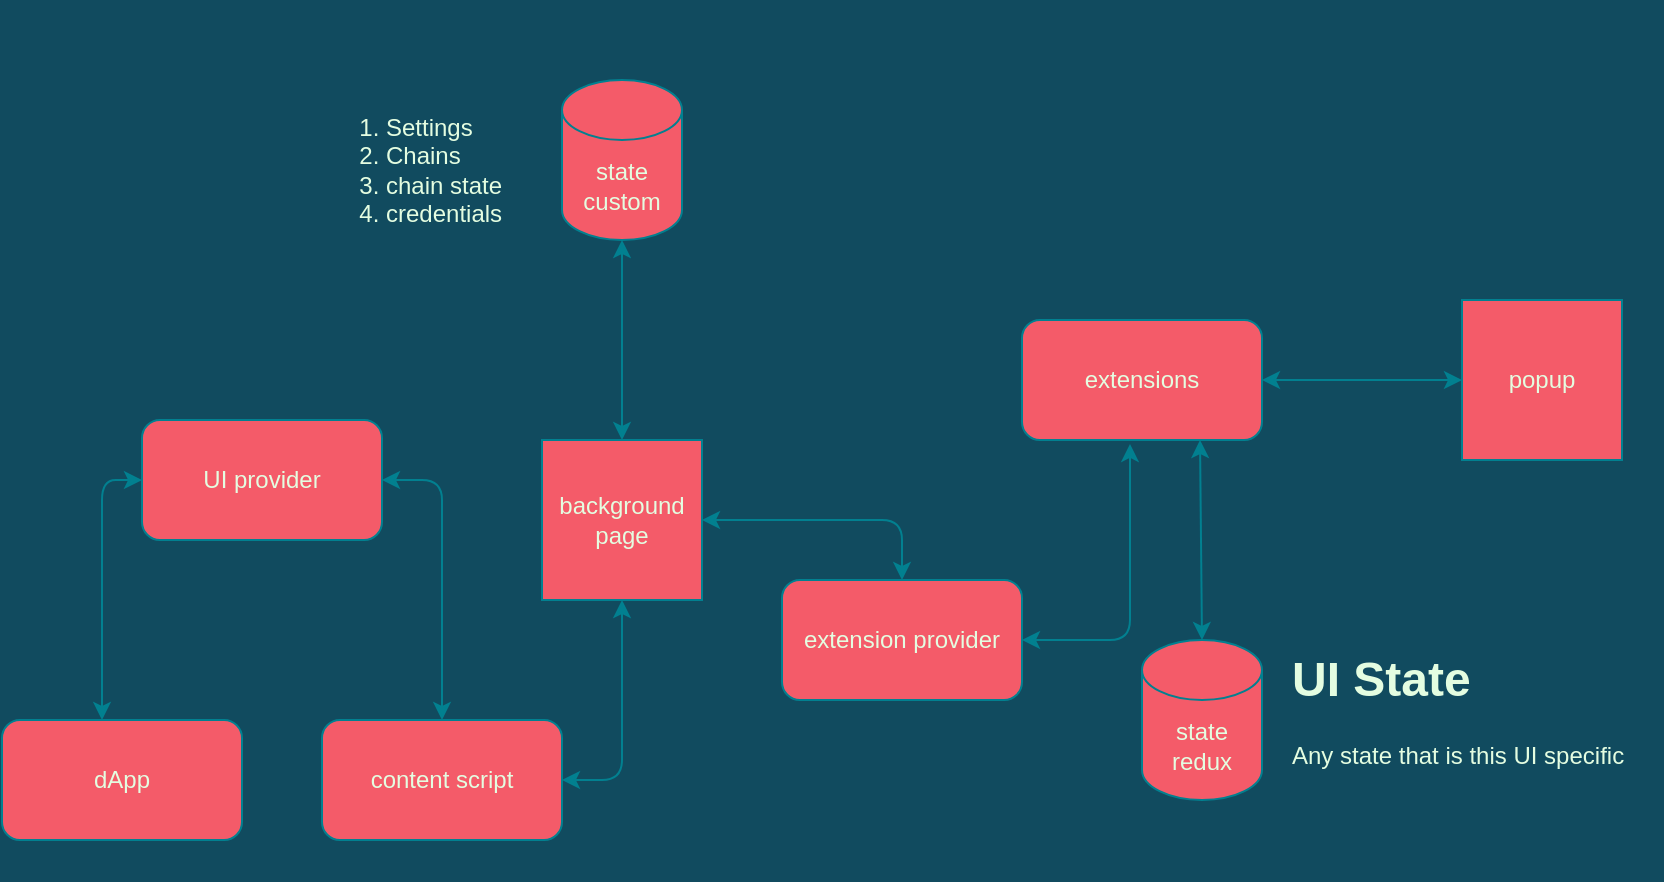 <mxfile>
    <diagram id="ub9_rteRDIe_95rb2Ra_" name="Page-1">
        <mxGraphModel dx="1748" dy="1590" grid="1" gridSize="10" guides="1" tooltips="1" connect="1" arrows="1" fold="1" page="1" pageScale="1" pageWidth="850" pageHeight="1100" background="#114B5F" math="0" shadow="0">
            <root>
                <mxCell id="0"/>
                <mxCell id="1" parent="0"/>
                <mxCell id="2" value="background page" style="whiteSpace=wrap;html=1;aspect=fixed;fillColor=#F45B69;strokeColor=#028090;fontColor=#E4FDE1;" parent="1" vertex="1">
                    <mxGeometry x="140" y="180" width="80" height="80" as="geometry"/>
                </mxCell>
                <mxCell id="3" value="extensions" style="rounded=1;whiteSpace=wrap;html=1;fillColor=#F45B69;strokeColor=#028090;fontColor=#E4FDE1;" parent="1" vertex="1">
                    <mxGeometry x="380" y="120" width="120" height="60" as="geometry"/>
                </mxCell>
                <mxCell id="4" value="dApp" style="rounded=1;whiteSpace=wrap;html=1;fillColor=#F45B69;strokeColor=#028090;fontColor=#E4FDE1;" parent="1" vertex="1">
                    <mxGeometry x="-130" y="320" width="120" height="60" as="geometry"/>
                </mxCell>
                <mxCell id="5" value="" style="endArrow=classic;startArrow=classic;html=1;entryX=0.5;entryY=1;entryDx=0;entryDy=0;exitX=1;exitY=0.5;exitDx=0;exitDy=0;labelBackgroundColor=#114B5F;strokeColor=#028090;fontColor=#E4FDE1;" parent="1" source="14" target="2" edge="1">
                    <mxGeometry width="50" height="50" relative="1" as="geometry">
                        <mxPoint x="200" y="350" as="sourcePoint"/>
                        <mxPoint x="250" y="300" as="targetPoint"/>
                        <Array as="points">
                            <mxPoint x="180" y="350"/>
                        </Array>
                    </mxGeometry>
                </mxCell>
                <mxCell id="6" value="state custom" style="shape=cylinder3;whiteSpace=wrap;html=1;boundedLbl=1;backgroundOutline=1;size=15;fillColor=#F45B69;strokeColor=#028090;fontColor=#E4FDE1;" parent="1" vertex="1">
                    <mxGeometry x="150" width="60" height="80" as="geometry"/>
                </mxCell>
                <mxCell id="7" value="" style="endArrow=classic;startArrow=classic;html=1;entryX=0.5;entryY=1;entryDx=0;entryDy=0;entryPerimeter=0;exitX=0.5;exitY=0;exitDx=0;exitDy=0;labelBackgroundColor=#114B5F;strokeColor=#028090;fontColor=#E4FDE1;" parent="1" source="2" target="6" edge="1">
                    <mxGeometry width="50" height="50" relative="1" as="geometry">
                        <mxPoint x="500" y="250" as="sourcePoint"/>
                        <mxPoint x="550" y="200" as="targetPoint"/>
                    </mxGeometry>
                </mxCell>
                <mxCell id="8" value="" style="endArrow=classic;startArrow=classic;html=1;entryX=0.45;entryY=1.033;entryDx=0;entryDy=0;entryPerimeter=0;exitX=1;exitY=0.5;exitDx=0;exitDy=0;labelBackgroundColor=#114B5F;strokeColor=#028090;fontColor=#E4FDE1;" parent="1" source="21" target="3" edge="1">
                    <mxGeometry width="50" height="50" relative="1" as="geometry">
                        <mxPoint x="370" y="260" as="sourcePoint"/>
                        <mxPoint x="420" y="210" as="targetPoint"/>
                        <Array as="points">
                            <mxPoint x="434" y="280"/>
                            <mxPoint x="434" y="220"/>
                        </Array>
                    </mxGeometry>
                </mxCell>
                <mxCell id="9" value="popup" style="whiteSpace=wrap;html=1;aspect=fixed;fillColor=#F45B69;strokeColor=#028090;fontColor=#E4FDE1;" parent="1" vertex="1">
                    <mxGeometry x="600" y="110" width="80" height="80" as="geometry"/>
                </mxCell>
                <mxCell id="10" value="" style="endArrow=classic;startArrow=classic;html=1;entryX=0;entryY=0.5;entryDx=0;entryDy=0;exitX=1;exitY=0.5;exitDx=0;exitDy=0;labelBackgroundColor=#114B5F;strokeColor=#028090;fontColor=#E4FDE1;" parent="1" source="3" target="9" edge="1">
                    <mxGeometry width="50" height="50" relative="1" as="geometry">
                        <mxPoint x="430" y="240" as="sourcePoint"/>
                        <mxPoint x="480" y="190" as="targetPoint"/>
                    </mxGeometry>
                </mxCell>
                <mxCell id="11" value="state redux" style="shape=cylinder3;whiteSpace=wrap;html=1;boundedLbl=1;backgroundOutline=1;size=15;fillColor=#F45B69;strokeColor=#028090;fontColor=#E4FDE1;" parent="1" vertex="1">
                    <mxGeometry x="440" y="280" width="60" height="80" as="geometry"/>
                </mxCell>
                <mxCell id="12" value="" style="endArrow=classic;startArrow=classic;html=1;entryX=0.5;entryY=1;entryDx=0;entryDy=0;entryPerimeter=0;exitX=0.5;exitY=0;exitDx=0;exitDy=0;exitPerimeter=0;labelBackgroundColor=#114B5F;strokeColor=#028090;fontColor=#E4FDE1;" parent="1" source="11" edge="1">
                    <mxGeometry width="50" height="50" relative="1" as="geometry">
                        <mxPoint x="469" y="240" as="sourcePoint"/>
                        <mxPoint x="469" y="180" as="targetPoint"/>
                    </mxGeometry>
                </mxCell>
                <mxCell id="14" value="content script" style="rounded=1;whiteSpace=wrap;html=1;fillColor=#F45B69;strokeColor=#028090;fontColor=#E4FDE1;" parent="1" vertex="1">
                    <mxGeometry x="30" y="320" width="120" height="60" as="geometry"/>
                </mxCell>
                <mxCell id="15" value="&lt;ol&gt;&lt;li&gt;Settings&lt;/li&gt;&lt;li&gt;Chains&lt;/li&gt;&lt;li&gt;chain state&lt;/li&gt;&lt;li&gt;credentials&lt;/li&gt;&lt;/ol&gt;" style="text;strokeColor=none;fillColor=none;html=1;whiteSpace=wrap;verticalAlign=middle;overflow=hidden;fontColor=#E4FDE1;" parent="1" vertex="1">
                    <mxGeometry x="20" y="-40" width="140" height="170" as="geometry"/>
                </mxCell>
                <mxCell id="17" value="&lt;h1&gt;UI State&lt;/h1&gt;&lt;p&gt;Any state that is this UI specific&lt;/p&gt;" style="text;html=1;strokeColor=none;fillColor=none;spacing=5;spacingTop=-20;whiteSpace=wrap;overflow=hidden;rounded=0;fontColor=#E4FDE1;" parent="1" vertex="1">
                    <mxGeometry x="510" y="280" width="190" height="120" as="geometry"/>
                </mxCell>
                <mxCell id="18" value="UI provider" style="rounded=1;whiteSpace=wrap;html=1;sketch=0;strokeColor=#028090;fillColor=#F45B69;fontColor=#E4FDE1;" vertex="1" parent="1">
                    <mxGeometry x="-60" y="170" width="120" height="60" as="geometry"/>
                </mxCell>
                <mxCell id="19" value="" style="endArrow=classic;startArrow=classic;html=1;strokeColor=#028090;fillColor=#F45B69;fontColor=#E4FDE1;exitX=0.5;exitY=0;exitDx=0;exitDy=0;entryX=1;entryY=0.5;entryDx=0;entryDy=0;" edge="1" parent="1" source="14" target="18">
                    <mxGeometry width="50" height="50" relative="1" as="geometry">
                        <mxPoint x="60" y="290" as="sourcePoint"/>
                        <mxPoint x="110" y="240" as="targetPoint"/>
                        <Array as="points">
                            <mxPoint x="90" y="200"/>
                        </Array>
                    </mxGeometry>
                </mxCell>
                <mxCell id="20" value="" style="endArrow=classic;startArrow=classic;html=1;strokeColor=#028090;fillColor=#F45B69;fontColor=#E4FDE1;entryX=0;entryY=0.5;entryDx=0;entryDy=0;" edge="1" parent="1" target="18">
                    <mxGeometry width="50" height="50" relative="1" as="geometry">
                        <mxPoint x="-80" y="320" as="sourcePoint"/>
                        <mxPoint x="-30" y="270" as="targetPoint"/>
                        <Array as="points">
                            <mxPoint x="-80" y="200"/>
                        </Array>
                    </mxGeometry>
                </mxCell>
                <mxCell id="21" value="extension provider" style="rounded=1;whiteSpace=wrap;html=1;sketch=0;strokeColor=#028090;fillColor=#F45B69;fontColor=#E4FDE1;" vertex="1" parent="1">
                    <mxGeometry x="260" y="250" width="120" height="60" as="geometry"/>
                </mxCell>
                <mxCell id="22" value="" style="endArrow=classic;startArrow=classic;html=1;strokeColor=#028090;fillColor=#F45B69;fontColor=#E4FDE1;entryX=1;entryY=0.5;entryDx=0;entryDy=0;exitX=0.5;exitY=0;exitDx=0;exitDy=0;" edge="1" parent="1" source="21" target="2">
                    <mxGeometry width="50" height="50" relative="1" as="geometry">
                        <mxPoint x="300" y="230" as="sourcePoint"/>
                        <mxPoint x="350" y="180" as="targetPoint"/>
                        <Array as="points">
                            <mxPoint x="320" y="220"/>
                        </Array>
                    </mxGeometry>
                </mxCell>
            </root>
        </mxGraphModel>
    </diagram>
</mxfile>